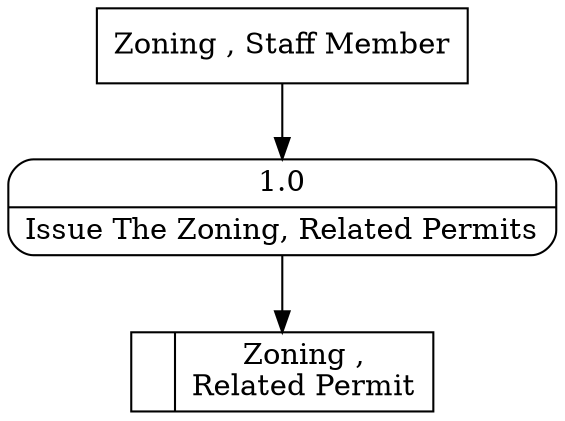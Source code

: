 digraph dfd2{ 
node[shape=record]
200 [label="<f0>  |<f1> Zoning ,\nRelated Permit " ];
201 [label="Zoning , Staff Member" shape=box];
202 [label="{<f0> 1.0|<f1> Issue The Zoning, Related Permits }" shape=Mrecord];
201 -> 202
202 -> 200
}